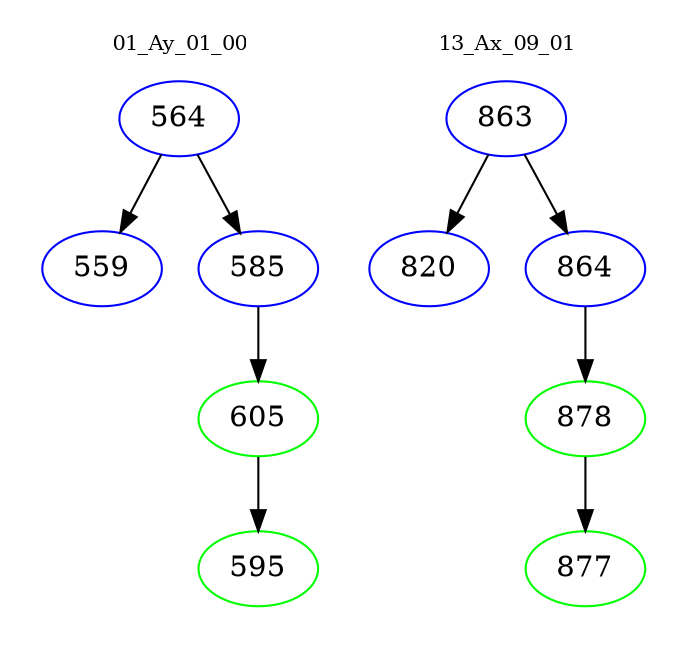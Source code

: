 digraph{
subgraph cluster_0 {
color = white
label = "01_Ay_01_00";
fontsize=10;
T0_564 [label="564", color="blue"]
T0_564 -> T0_559 [color="black"]
T0_559 [label="559", color="blue"]
T0_564 -> T0_585 [color="black"]
T0_585 [label="585", color="blue"]
T0_585 -> T0_605 [color="black"]
T0_605 [label="605", color="green"]
T0_605 -> T0_595 [color="black"]
T0_595 [label="595", color="green"]
}
subgraph cluster_1 {
color = white
label = "13_Ax_09_01";
fontsize=10;
T1_863 [label="863", color="blue"]
T1_863 -> T1_820 [color="black"]
T1_820 [label="820", color="blue"]
T1_863 -> T1_864 [color="black"]
T1_864 [label="864", color="blue"]
T1_864 -> T1_878 [color="black"]
T1_878 [label="878", color="green"]
T1_878 -> T1_877 [color="black"]
T1_877 [label="877", color="green"]
}
}
